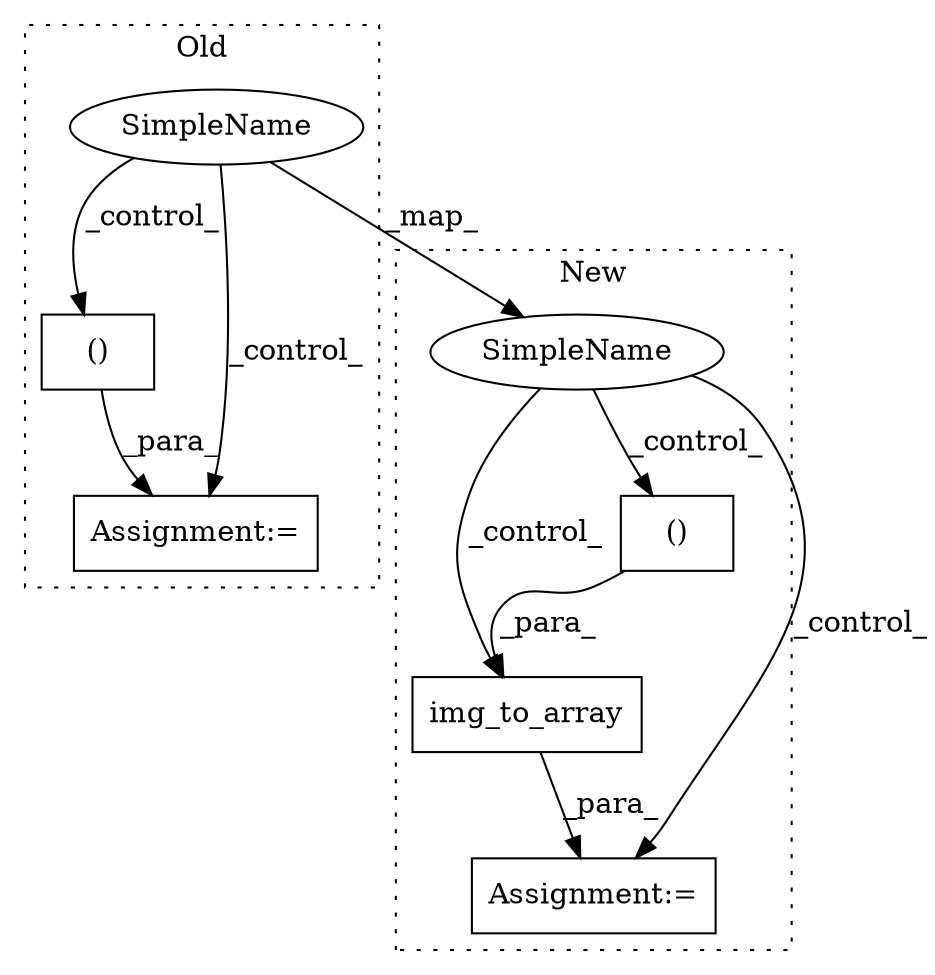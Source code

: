 digraph G {
subgraph cluster0 {
1 [label="()" a="106" s="2616" l="19" shape="box"];
4 [label="Assignment:=" a="7" s="2904" l="25" shape="box"];
7 [label="SimpleName" a="42" s="2096" l="4" shape="ellipse"];
label = "Old";
style="dotted";
}
subgraph cluster1 {
2 [label="img_to_array" a="32" s="2541,2622" l="13,1" shape="box"];
3 [label="Assignment:=" a="7" s="2771" l="1" shape="box"];
5 [label="()" a="106" s="2588" l="32" shape="box"];
6 [label="SimpleName" a="42" s="2030" l="4" shape="ellipse"];
label = "New";
style="dotted";
}
1 -> 4 [label="_para_"];
2 -> 3 [label="_para_"];
5 -> 2 [label="_para_"];
6 -> 5 [label="_control_"];
6 -> 2 [label="_control_"];
6 -> 3 [label="_control_"];
7 -> 1 [label="_control_"];
7 -> 4 [label="_control_"];
7 -> 6 [label="_map_"];
}